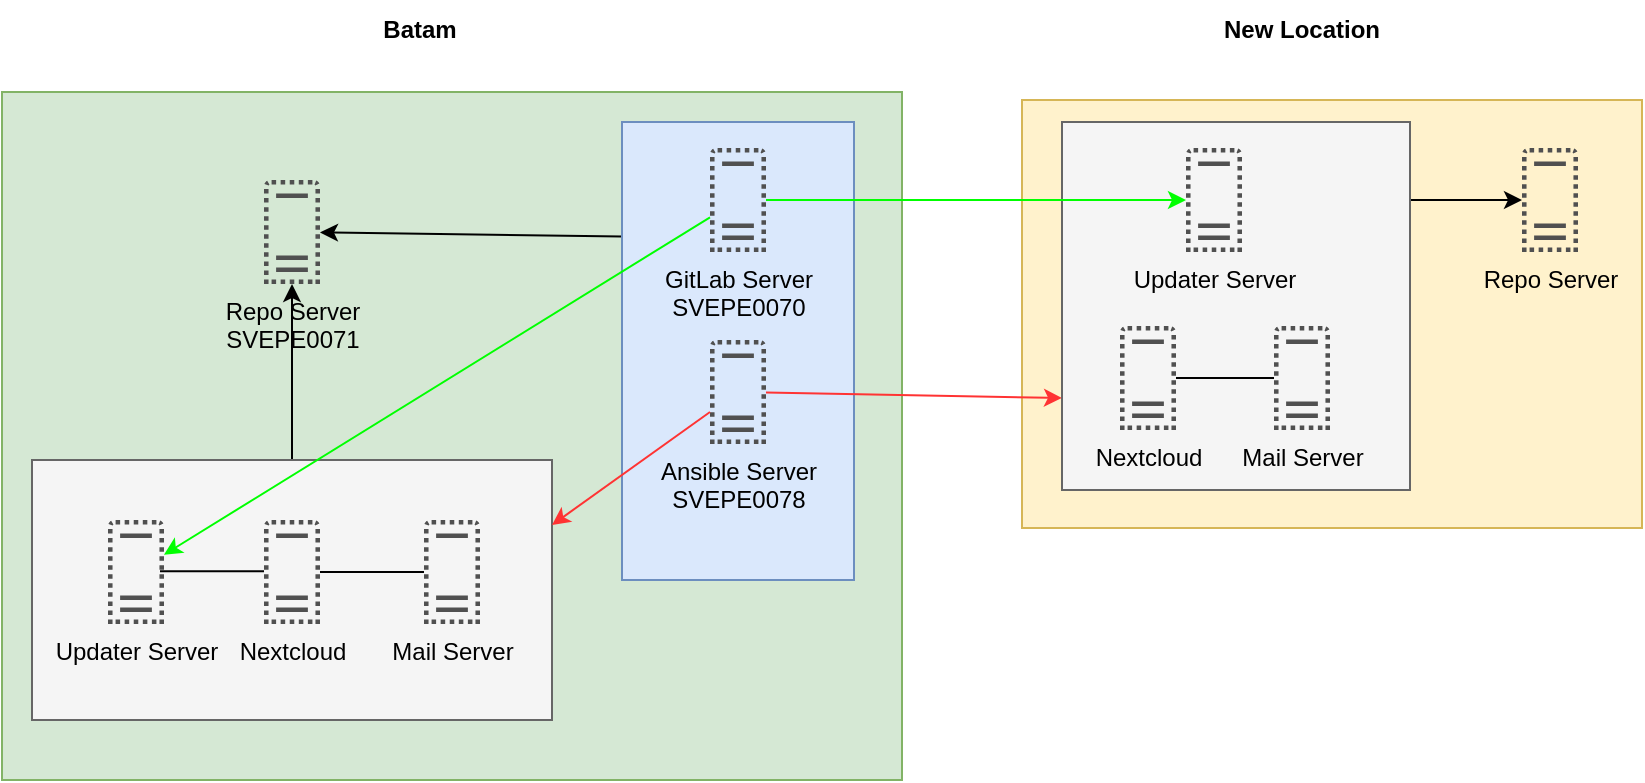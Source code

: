 <mxfile version="26.1.1">
  <diagram name="Page-1" id="Yay8gkdrrfTUArw_L0t_">
    <mxGraphModel dx="1155" dy="623" grid="1" gridSize="10" guides="1" tooltips="1" connect="1" arrows="1" fold="1" page="1" pageScale="1" pageWidth="850" pageHeight="1400" math="0" shadow="0">
      <root>
        <mxCell id="0" />
        <mxCell id="1" parent="0" />
        <mxCell id="YleI4EzTrmfIdfU0BML3-51" value="" style="rounded=0;whiteSpace=wrap;html=1;fillColor=#fff2cc;strokeColor=#d6b656;" vertex="1" parent="1">
          <mxGeometry x="530" y="230" width="310" height="214" as="geometry" />
        </mxCell>
        <mxCell id="YleI4EzTrmfIdfU0BML3-26" value="" style="rounded=0;whiteSpace=wrap;html=1;fillColor=#d5e8d4;strokeColor=#82b366;" vertex="1" parent="1">
          <mxGeometry x="20" y="226" width="450" height="344" as="geometry" />
        </mxCell>
        <mxCell id="YleI4EzTrmfIdfU0BML3-45" style="edgeStyle=none;rounded=0;orthogonalLoop=1;jettySize=auto;html=1;exitX=0;exitY=0.25;exitDx=0;exitDy=0;" edge="1" parent="1" source="YleI4EzTrmfIdfU0BML3-27" target="YleI4EzTrmfIdfU0BML3-6">
          <mxGeometry relative="1" as="geometry" />
        </mxCell>
        <mxCell id="YleI4EzTrmfIdfU0BML3-27" value="" style="rounded=0;whiteSpace=wrap;html=1;fillColor=#dae8fc;strokeColor=#6c8ebf;" vertex="1" parent="1">
          <mxGeometry x="330" y="241" width="116" height="229" as="geometry" />
        </mxCell>
        <mxCell id="YleI4EzTrmfIdfU0BML3-46" style="edgeStyle=none;rounded=0;orthogonalLoop=1;jettySize=auto;html=1;" edge="1" parent="1" source="YleI4EzTrmfIdfU0BML3-15" target="YleI4EzTrmfIdfU0BML3-6">
          <mxGeometry relative="1" as="geometry" />
        </mxCell>
        <mxCell id="YleI4EzTrmfIdfU0BML3-15" value="" style="rounded=0;whiteSpace=wrap;html=1;fillColor=#f5f5f5;strokeColor=#666666;fontColor=#333333;" vertex="1" parent="1">
          <mxGeometry x="35" y="410" width="260" height="130" as="geometry" />
        </mxCell>
        <mxCell id="YleI4EzTrmfIdfU0BML3-4" value="Nextcloud" style="sketch=0;pointerEvents=1;shadow=0;dashed=0;html=1;strokeColor=none;fillColor=#505050;labelPosition=center;verticalLabelPosition=bottom;verticalAlign=top;outlineConnect=0;align=center;shape=mxgraph.office.servers.virtual_server;" vertex="1" parent="1">
          <mxGeometry x="151" y="440" width="28" height="52" as="geometry" />
        </mxCell>
        <mxCell id="YleI4EzTrmfIdfU0BML3-5" value="Mail Server" style="sketch=0;pointerEvents=1;shadow=0;dashed=0;html=1;strokeColor=none;fillColor=#505050;labelPosition=center;verticalLabelPosition=bottom;verticalAlign=top;outlineConnect=0;align=center;shape=mxgraph.office.servers.virtual_server;" vertex="1" parent="1">
          <mxGeometry x="231" y="440" width="28" height="52" as="geometry" />
        </mxCell>
        <mxCell id="YleI4EzTrmfIdfU0BML3-6" value="Repo Server&lt;div&gt;SVEPE0071&lt;/div&gt;" style="sketch=0;pointerEvents=1;shadow=0;dashed=0;html=1;strokeColor=none;fillColor=#505050;labelPosition=center;verticalLabelPosition=bottom;verticalAlign=top;outlineConnect=0;align=center;shape=mxgraph.office.servers.virtual_server;" vertex="1" parent="1">
          <mxGeometry x="151" y="270" width="28" height="52" as="geometry" />
        </mxCell>
        <mxCell id="YleI4EzTrmfIdfU0BML3-36" style="edgeStyle=none;rounded=0;orthogonalLoop=1;jettySize=auto;html=1;entryX=0;entryY=0.75;entryDx=0;entryDy=0;strokeColor=#FF3333;" edge="1" parent="1" source="YleI4EzTrmfIdfU0BML3-7" target="YleI4EzTrmfIdfU0BML3-17">
          <mxGeometry relative="1" as="geometry" />
        </mxCell>
        <mxCell id="YleI4EzTrmfIdfU0BML3-7" value="Ansible Server&lt;br&gt;SVEPE0078" style="sketch=0;pointerEvents=1;shadow=0;dashed=0;html=1;strokeColor=none;fillColor=#505050;labelPosition=center;verticalLabelPosition=bottom;verticalAlign=top;outlineConnect=0;align=center;shape=mxgraph.office.servers.virtual_server;" vertex="1" parent="1">
          <mxGeometry x="374" y="350" width="28" height="52" as="geometry" />
        </mxCell>
        <mxCell id="YleI4EzTrmfIdfU0BML3-8" value="Updater Server" style="sketch=0;pointerEvents=1;shadow=0;dashed=0;html=1;strokeColor=none;fillColor=#505050;labelPosition=center;verticalLabelPosition=bottom;verticalAlign=top;outlineConnect=0;align=center;shape=mxgraph.office.servers.virtual_server;" vertex="1" parent="1">
          <mxGeometry x="73" y="440" width="28" height="52" as="geometry" />
        </mxCell>
        <mxCell id="YleI4EzTrmfIdfU0BML3-10" value="GitLab Server&lt;br&gt;SVEPE0070" style="sketch=0;pointerEvents=1;shadow=0;dashed=0;html=1;strokeColor=none;fillColor=#505050;labelPosition=center;verticalLabelPosition=bottom;verticalAlign=top;outlineConnect=0;align=center;shape=mxgraph.office.servers.virtual_server;" vertex="1" parent="1">
          <mxGeometry x="374" y="254" width="28" height="52" as="geometry" />
        </mxCell>
        <mxCell id="YleI4EzTrmfIdfU0BML3-13" value="" style="endArrow=none;html=1;rounded=0;" edge="1" parent="1" source="YleI4EzTrmfIdfU0BML3-4" target="YleI4EzTrmfIdfU0BML3-5">
          <mxGeometry width="50" height="50" relative="1" as="geometry">
            <mxPoint x="221" y="430" as="sourcePoint" />
            <mxPoint x="271" y="380" as="targetPoint" />
          </mxGeometry>
        </mxCell>
        <mxCell id="YleI4EzTrmfIdfU0BML3-16" value="" style="endArrow=none;html=1;rounded=0;" edge="1" parent="1">
          <mxGeometry width="50" height="50" relative="1" as="geometry">
            <mxPoint x="99" y="465.66" as="sourcePoint" />
            <mxPoint x="151" y="465.66" as="targetPoint" />
          </mxGeometry>
        </mxCell>
        <mxCell id="YleI4EzTrmfIdfU0BML3-44" style="edgeStyle=none;rounded=0;orthogonalLoop=1;jettySize=auto;html=1;exitX=0.977;exitY=0.212;exitDx=0;exitDy=0;exitPerimeter=0;" edge="1" parent="1" source="YleI4EzTrmfIdfU0BML3-17" target="YleI4EzTrmfIdfU0BML3-20">
          <mxGeometry relative="1" as="geometry" />
        </mxCell>
        <mxCell id="YleI4EzTrmfIdfU0BML3-17" value="" style="rounded=0;whiteSpace=wrap;html=1;fillColor=#f5f5f5;strokeColor=#666666;fontColor=#333333;" vertex="1" parent="1">
          <mxGeometry x="550" y="241" width="174" height="184" as="geometry" />
        </mxCell>
        <mxCell id="YleI4EzTrmfIdfU0BML3-18" value="Nextcloud" style="sketch=0;pointerEvents=1;shadow=0;dashed=0;html=1;strokeColor=none;fillColor=#505050;labelPosition=center;verticalLabelPosition=bottom;verticalAlign=top;outlineConnect=0;align=center;shape=mxgraph.office.servers.virtual_server;" vertex="1" parent="1">
          <mxGeometry x="579" y="343" width="28" height="52" as="geometry" />
        </mxCell>
        <mxCell id="YleI4EzTrmfIdfU0BML3-19" value="Mail Server" style="sketch=0;pointerEvents=1;shadow=0;dashed=0;html=1;strokeColor=none;fillColor=#505050;labelPosition=center;verticalLabelPosition=bottom;verticalAlign=top;outlineConnect=0;align=center;shape=mxgraph.office.servers.virtual_server;" vertex="1" parent="1">
          <mxGeometry x="656" y="343" width="28" height="52" as="geometry" />
        </mxCell>
        <mxCell id="YleI4EzTrmfIdfU0BML3-20" value="Repo Server" style="sketch=0;pointerEvents=1;shadow=0;dashed=0;html=1;strokeColor=none;fillColor=#505050;labelPosition=center;verticalLabelPosition=bottom;verticalAlign=top;outlineConnect=0;align=center;shape=mxgraph.office.servers.virtual_server;" vertex="1" parent="1">
          <mxGeometry x="780" y="254" width="28" height="52" as="geometry" />
        </mxCell>
        <mxCell id="YleI4EzTrmfIdfU0BML3-22" value="Updater Server" style="sketch=0;pointerEvents=1;shadow=0;dashed=0;html=1;strokeColor=none;fillColor=#505050;labelPosition=center;verticalLabelPosition=bottom;verticalAlign=top;outlineConnect=0;align=center;shape=mxgraph.office.servers.virtual_server;" vertex="1" parent="1">
          <mxGeometry x="612" y="254" width="28" height="52" as="geometry" />
        </mxCell>
        <mxCell id="YleI4EzTrmfIdfU0BML3-24" value="" style="endArrow=none;html=1;rounded=0;" edge="1" source="YleI4EzTrmfIdfU0BML3-18" target="YleI4EzTrmfIdfU0BML3-19" parent="1">
          <mxGeometry width="50" height="50" relative="1" as="geometry">
            <mxPoint x="685" y="294" as="sourcePoint" />
            <mxPoint x="735" y="244" as="targetPoint" />
          </mxGeometry>
        </mxCell>
        <mxCell id="YleI4EzTrmfIdfU0BML3-30" value="&lt;b&gt;Batam&lt;/b&gt;" style="text;html=1;align=center;verticalAlign=middle;whiteSpace=wrap;rounded=0;" vertex="1" parent="1">
          <mxGeometry x="199" y="180" width="60" height="30" as="geometry" />
        </mxCell>
        <mxCell id="YleI4EzTrmfIdfU0BML3-31" value="&lt;b&gt;New Location&lt;/b&gt;" style="text;html=1;align=center;verticalAlign=middle;whiteSpace=wrap;rounded=0;" vertex="1" parent="1">
          <mxGeometry x="615" y="180" width="110" height="30" as="geometry" />
        </mxCell>
        <mxCell id="YleI4EzTrmfIdfU0BML3-34" style="edgeStyle=none;rounded=0;orthogonalLoop=1;jettySize=auto;html=1;strokeColor=#00FF00;" edge="1" parent="1" source="YleI4EzTrmfIdfU0BML3-10" target="YleI4EzTrmfIdfU0BML3-22">
          <mxGeometry relative="1" as="geometry" />
        </mxCell>
        <mxCell id="YleI4EzTrmfIdfU0BML3-47" style="edgeStyle=none;rounded=0;orthogonalLoop=1;jettySize=auto;html=1;entryX=1;entryY=0.25;entryDx=0;entryDy=0;strokeColor=#FF3333;" edge="1" parent="1" source="YleI4EzTrmfIdfU0BML3-7" target="YleI4EzTrmfIdfU0BML3-15">
          <mxGeometry relative="1" as="geometry" />
        </mxCell>
        <mxCell id="YleI4EzTrmfIdfU0BML3-49" style="edgeStyle=none;rounded=0;orthogonalLoop=1;jettySize=auto;html=1;strokeColor=#00FF00;" edge="1" parent="1" source="YleI4EzTrmfIdfU0BML3-10" target="YleI4EzTrmfIdfU0BML3-8">
          <mxGeometry relative="1" as="geometry">
            <mxPoint x="-100" y="370.24" as="sourcePoint" />
            <mxPoint x="136" y="416.24" as="targetPoint" />
          </mxGeometry>
        </mxCell>
      </root>
    </mxGraphModel>
  </diagram>
</mxfile>
